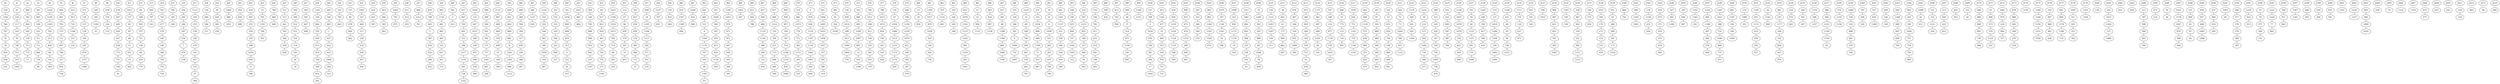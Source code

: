 graph g {
ranksep=0.2;
overlap=scale;
"J0" -- "329" [style=dotted];
"329" -- "1192" [weight=1.2, len=0.5];
"1192" -- "766" [weight=1.2, len=0.5];
"766" -- "767" [weight=1.2, len=0.5];
"767" -- "35" [weight=1.2, len=0.5];
"35" -- "36" [weight=1.2, len=0.5];
"36" -- "829" [weight=1.2, len=0.5];
"829" -- "830" [weight=1.2, len=0.5];
"830" -- "522" [weight=1.2, len=0.5];
"J1" -- "45" [style=dotted];
"45" -- "116" [weight=1.2, len=0.5];
"116" -- "117" [weight=1.2, len=0.5];
"117" -- "103" [weight=1.2, len=0.5];
"103" -- "50" [weight=1.2, len=0.5];
"50" -- "748" [weight=1.2, len=0.5];
"748" -- "723" [weight=1.2, len=0.5];
"723" -- "555" [weight=1.2, len=0.5];
"555" -- "1065" [weight=1.2, len=0.5];
"J2" -- "684" [style=dotted];
"684" -- "382" [weight=1.2, len=0.5];
"382" -- "904" [weight=1.2, len=0.5];
"904" -- "342" [weight=1.2, len=0.5];
"342" -- "118" [weight=1.2, len=0.5];
"118" -- "713" [weight=1.2, len=0.5];
"713" -- "772" [weight=1.2, len=0.5];
"772" -- "13" [weight=1.2, len=0.5];
"J3" -- "381" [style=dotted];
"381" -- "685" [weight=1.2, len=0.5];
"685" -- "100" [weight=1.2, len=0.5];
"100" -- "101" [weight=1.2, len=0.5];
"101" -- "311" [weight=1.2, len=0.5];
"311" -- "712" [weight=1.2, len=0.5];
"712" -- "464" [weight=1.2, len=0.5];
"464" -- "718" [weight=1.2, len=0.5];
"718" -- "90" [weight=1.2, len=0.5];
"J4" -- "1228" [style=dotted];
"1228" -- "1229" [weight=1.2, len=0.5];
"1229" -- "1165" [weight=1.2, len=0.5];
"1165" -- "702" [weight=1.2, len=0.5];
"702" -- "213" [weight=1.2, len=0.5];
"213" -- "404" [weight=1.2, len=0.5];
"404" -- "86" [weight=1.2, len=0.5];
"86" -- "142" [weight=1.2, len=0.5];
"142" -- "364" [weight=1.2, len=0.5];
"J5" -- "960" [style=dotted];
"960" -- "961" [weight=1.2, len=0.5];
"961" -- "703" [weight=1.2, len=0.5];
"703" -- "135" [weight=1.2, len=0.5];
"135" -- "131" [weight=1.2, len=0.5];
"131" -- "687" [weight=1.2, len=0.5];
"687" -- "796" [weight=1.2, len=0.5];
"796" -- "327" [weight=1.2, len=0.5];
"327" -- "856" [weight=1.2, len=0.5];
"856" -- "724" [weight=1.2, len=0.5];
"J6" -- "912" [style=dotted];
"912" -- "913" [weight=1.2, len=0.5];
"913" -- "701" [weight=1.2, len=0.5];
"701" -- "1166" [weight=1.2, len=0.5];
"1166" -- "231" [weight=1.2, len=0.5];
"231" -- "232" [weight=1.2, len=0.5];
"J7" -- "275" [style=dotted];
"275" -- "136" [weight=1.2, len=0.5];
"136" -- "137" [weight=1.2, len=0.5];
"137" -- "138" [weight=1.2, len=0.5];
"138" -- "104" [weight=1.2, len=0.5];
"104" -- "105" [weight=1.2, len=0.5];
"105" -- "679" [weight=1.2, len=0.5];
"679" -- "1157" [weight=1.2, len=0.5];
"1157" -- "1089" [weight=1.2, len=0.5];
"J8" -- "339" [style=dotted];
"339" -- "340" [weight=1.2, len=0.5];
"340" -- "1109" [weight=1.2, len=0.5];
"1109" -- "25" [weight=1.2, len=0.5];
"J9" -- "458" [style=dotted];
"458" -- "276" [weight=1.2, len=0.5];
"276" -- "216" [weight=1.2, len=0.5];
"216" -- "133" [weight=1.2, len=0.5];
"J10" -- "478" [style=dotted];
"478" -- "447" [weight=1.2, len=0.5];
"447" -- "665" [weight=1.2, len=0.5];
"665" -- "426" [weight=1.2, len=0.5];
"426" -- "427" [weight=1.2, len=0.5];
"427" -- "428" [weight=1.2, len=0.5];
"428" -- "773" [weight=1.2, len=0.5];
"773" -- "721" [weight=1.2, len=0.5];
"721" -- "556" [weight=1.2, len=0.5];
"556" -- "92" [weight=1.2, len=0.5];
"J11" -- "1012" [style=dotted];
"1012" -- "157" [weight=1.2, len=0.5];
"157" -- "82" [weight=1.2, len=0.5];
"82" -- "83" [weight=1.2, len=0.5];
"83" -- "84" [weight=1.2, len=0.5];
"84" -- "51" [weight=1.2, len=0.5];
"51" -- "831" [weight=1.2, len=0.5];
"831" -- "14" [weight=1.2, len=0.5];
"14" -- "662" [weight=1.2, len=0.5];
"J12" -- "80" [style=dotted];
"80" -- "248" [weight=1.2, len=0.5];
"248" -- "565" [weight=1.2, len=0.5];
"565" -- "357" [weight=1.2, len=0.5];
"357" -- "711" [weight=1.2, len=0.5];
"711" -- "139" [weight=1.2, len=0.5];
"139" -- "85" [weight=1.2, len=0.5];
"85" -- "418" [weight=1.2, len=0.5];
"418" -- "776" [weight=1.2, len=0.5];
"J13" -- "949" [style=dotted];
"949" -- "787" [weight=1.2, len=0.5];
"787" -- "543" [weight=1.2, len=0.5];
"J14" -- "741" [style=dotted];
"741" -- "742" [weight=1.2, len=0.5];
"742" -- "277" [weight=1.2, len=0.5];
"277" -- "278" [weight=1.2, len=0.5];
"278" -- "160" [weight=1.2, len=0.5];
"160" -- "140" [weight=1.2, len=0.5];
"140" -- "390" [weight=1.2, len=0.5];
"390" -- "750" [weight=1.2, len=0.5];
"750" -- "753" [weight=1.2, len=0.5];
"753" -- "729" [weight=1.2, len=0.5];
"J15" -- "784" [style=dotted];
"784" -- "193" [weight=1.2, len=0.5];
"193" -- "209" [weight=1.2, len=0.5];
"J16" -- "294" [style=dotted];
"294" -- "295" [weight=1.2, len=0.5];
"295" -- "296" [weight=1.2, len=0.5];
"296" -- "297" [weight=1.2, len=0.5];
"297" -- "256" [weight=1.2, len=0.5];
"256" -- "7" [weight=1.2, len=0.5];
"7" -- "974" [weight=1.2, len=0.5];
"974" -- "539" [weight=1.2, len=0.5];
"J17" -- "1113" [style=dotted];
"1113" -- "354" [weight=1.2, len=0.5];
"354" -- "355" [weight=1.2, len=0.5];
"355" -- "158" [weight=1.2, len=0.5];
"158" -- "159" [weight=1.2, len=0.5];
"159" -- "279" [weight=1.2, len=0.5];
"279" -- "161" [weight=1.2, len=0.5];
"161" -- "927" [weight=1.2, len=0.5];
"927" -- "725" [weight=1.2, len=0.5];
"725" -- "57" [weight=1.2, len=0.5];
"57" -- "369" [weight=1.2, len=0.5];
"J18" -- "134" [style=dotted];
"134" -- "646" [weight=1.2, len=0.5];
"646" -- "546" [weight=1.2, len=0.5];
"546" -- "211" [weight=1.2, len=0.5];
"J19" -- "99" [style=dotted];
"99" -- "620" [weight=1.2, len=0.5];
"620" -- "562" [weight=1.2, len=0.5];
"562" -- "250" [weight=1.2, len=0.5];
"J20" -- "1069" [style=dotted];
"1069" -- "686" [weight=1.2, len=0.5];
"686" -- "1051" [weight=1.2, len=0.5];
"J21" -- "954" [style=dotted];
"954" -- "834" [weight=1.2, len=0.5];
"834" -- "680" [weight=1.2, len=0.5];
"J22" -- "619" [style=dotted];
"619" -- "955" [weight=1.2, len=0.5];
"955" -- "253" [weight=1.2, len=0.5];
"253" -- "254" [weight=1.2, len=0.5];
"254" -- "255" [weight=1.2, len=0.5];
"255" -- "298" [weight=1.2, len=0.5];
"298" -- "1076" [weight=1.2, len=0.5];
"1076" -- "934" [weight=1.2, len=0.5];
"934" -- "15" [weight=1.2, len=0.5];
"15" -- "146" [weight=1.2, len=0.5];
"J23" -- "32" [style=dotted];
"32" -- "765" [weight=1.2, len=0.5];
"765" -- "1193" [weight=1.2, len=0.5];
"1193" -- "794" [weight=1.2, len=0.5];
"794" -- "563" [weight=1.2, len=0.5];
"J24" -- "764" [style=dotted];
"764" -- "969" [weight=1.2, len=0.5];
"969" -- "408" [weight=1.2, len=0.5];
"J25" -- "512" [style=dotted];
"512" -- "513" [weight=1.2, len=0.5];
"513" -- "441" [weight=1.2, len=0.5];
"441" -- "343" [weight=1.2, len=0.5];
"343" -- "344" [weight=1.2, len=0.5];
"344" -- "259" [weight=1.2, len=0.5];
"259" -- "628" [weight=1.2, len=0.5];
"J26" -- "308" [style=dotted];
"308" -- "309" [weight=1.2, len=0.5];
"309" -- "514" [weight=1.2, len=0.5];
"514" -- "515" [weight=1.2, len=0.5];
"515" -- "516" [weight=1.2, len=0.5];
"516" -- "119" [weight=1.2, len=0.5];
"119" -- "520" [weight=1.2, len=0.5];
"520" -- "56" [weight=1.2, len=0.5];
"56" -- "18" [weight=1.2, len=0.5];
"J27" -- "544" [style=dotted];
"544" -- "545" [weight=1.2, len=0.5];
"545" -- "647" [weight=1.2, len=0.5];
"647" -- "608" [weight=1.2, len=0.5];
"J28" -- "1191" [style=dotted];
"1191" -- "330" [weight=1.2, len=0.5];
"330" -- "804" [weight=1.2, len=0.5];
"804" -- "705" [weight=1.2, len=0.5];
"705" -- "459" [weight=1.2, len=0.5];
"459" -- "413" [weight=1.2, len=0.5];
"413" -- "414" [weight=1.2, len=0.5];
"414" -- "359" [weight=1.2, len=0.5];
"359" -- "360" [weight=1.2, len=0.5];
"360" -- "814" [weight=1.2, len=0.5];
"814" -- "262" [weight=1.2, len=0.5];
"J29" -- "645" [style=dotted];
"645" -- "704" [weight=1.2, len=0.5];
"704" -- "805" [weight=1.2, len=0.5];
"805" -- "1" [weight=1.2, len=0.5];
"1" -- "621" [weight=1.2, len=0.5];
"621" -- "622" [weight=1.2, len=0.5];
"622" -- "623" [weight=1.2, len=0.5];
"623" -- "1060" [weight=1.2, len=0.5];
"1060" -- "584" [weight=1.2, len=0.5];
"584" -- "523" [weight=1.2, len=0.5];
"J30" -- "192" [style=dotted];
"192" -- "785" [weight=1.2, len=0.5];
"785" -- "602" [weight=1.2, len=0.5];
"J31" -- "115" [style=dotted];
"115" -- "46" [weight=1.2, len=0.5];
"46" -- "479" [weight=1.2, len=0.5];
"479" -- "460" [weight=1.2, len=0.5];
"460" -- "442" [weight=1.2, len=0.5];
"J32" -- "1093" [style=dotted];
"1093" -- "215" [weight=1.2, len=0.5];
"215" -- "480" [weight=1.2, len=0.5];
"480" -- "217" [weight=1.2, len=0.5];
"217" -- "218" [weight=1.2, len=0.5];
"218" -- "219" [weight=1.2, len=0.5];
"219" -- "430" [weight=1.2, len=0.5];
"430" -- "507" [weight=1.2, len=0.5];
"507" -- "456" [weight=1.2, len=0.5];
"J33" -- "424" [style=dotted];
"424" -- "425" [weight=1.2, len=0.5];
"425" -- "597" [weight=1.2, len=0.5];
"J34" -- "603" [style=dotted];
"603" -- "604" [weight=1.2, len=0.5];
"604" -- "385" [weight=1.2, len=0.5];
"385" -- "803" [weight=1.2, len=0.5];
"J35" -- "1092" [style=dotted];
"1092" -- "793" [weight=1.2, len=0.5];
"793" -- "875" [weight=1.2, len=0.5];
"J36" -- "611" [style=dotted];
"611" -- "612" [weight=1.2, len=0.5];
"612" -- "455" [weight=1.2, len=0.5];
"J37" -- "968" [style=dotted];
"968" -- "1211" [weight=1.2, len=0.5];
"1211" -- "761" [weight=1.2, len=0.5];
"J38" -- "876" [style=dotted];
"876" -- "788" [weight=1.2, len=0.5];
"788" -- "605" [weight=1.2, len=0.5];
"605" -- "5" [weight=1.2, len=0.5];
"5" -- "387" [weight=1.2, len=0.5];
"387" -- "416" [weight=1.2, len=0.5];
"416" -- "652" [weight=1.2, len=0.5];
"652" -- "286" [weight=1.2, len=0.5];
"286" -- "452" [weight=1.2, len=0.5];
"J39" -- "985" [style=dotted];
"985" -- "1134" [weight=1.2, len=0.5];
"1134" -- "481" [weight=1.2, len=0.5];
"481" -- "482" [weight=1.2, len=0.5];
"482" -- "483" [weight=1.2, len=0.5];
"483" -- "141" [weight=1.2, len=0.5];
"141" -- "627" [weight=1.2, len=0.5];
"627" -- "421" [weight=1.2, len=0.5];
"421" -- "155" [weight=1.2, len=0.5];
"J40" -- "561" [style=dotted];
"561" -- "2" [weight=1.2, len=0.5];
"2" -- "613" [weight=1.2, len=0.5];
"J41" -- "457" [style=dotted];
"457" -- "807" [weight=1.2, len=0.5];
"807" -- "709" [weight=1.2, len=0.5];
"709" -- "461" [weight=1.2, len=0.5];
"461" -- "312" [weight=1.2, len=0.5];
"312" -- "196" [weight=1.2, len=0.5];
"196" -- "1217" [weight=1.2, len=0.5];
"1217" -- "1218" [weight=1.2, len=0.5];
"1218" -- "285" [weight=1.2, len=0.5];
"285" -- "726" [weight=1.2, len=0.5];
"726" -- "1222" [weight=1.2, len=0.5];
"J42" -- "1050" [style=dotted];
"1050" -- "132" [weight=1.2, len=0.5];
"132" -- "667" [weight=1.2, len=0.5];
"667" -- "1037" [weight=1.2, len=0.5];
"1037" -- "568" [weight=1.2, len=0.5];
"568" -- "258" [weight=1.2, len=0.5];
"258" -- "975" [weight=1.2, len=0.5];
"975" -- "468" [weight=1.2, len=0.5];
"468" -- "558" [weight=1.2, len=0.5];
"558" -- "644" [weight=1.2, len=0.5];
"J43" -- "999" [style=dotted];
"999" -- "499" [weight=1.2, len=0.5];
"499" -- "500" [weight=1.2, len=0.5];
"500" -- "501" [weight=1.2, len=0.5];
"501" -- "502" [weight=1.2, len=0.5];
"502" -- "175" [weight=1.2, len=0.5];
"175" -- "717" [weight=1.2, len=0.5];
"717" -- "1041" [weight=1.2, len=0.5];
"1041" -- "845" [weight=1.2, len=0.5];
"845" -- "246" [weight=1.2, len=0.5];
"J44" -- "1133" [style=dotted];
"1133" -- "607" [weight=1.2, len=0.5];
"607" -- "648" [weight=1.2, len=0.5];
"648" -- "649" [weight=1.2, len=0.5];
"649" -- "518" [weight=1.2, len=0.5];
"518" -- "448" [weight=1.2, len=0.5];
"448" -- "55" [weight=1.2, len=0.5];
"55" -- "168" [weight=1.2, len=0.5];
"168" -- "189" [weight=1.2, len=0.5];
"J45" -- "600" [style=dotted];
"600" -- "601" [weight=1.2, len=0.5];
"601" -- "802" [weight=1.2, len=0.5];
"802" -- "880" [weight=1.2, len=0.5];
"880" -- "881" [weight=1.2, len=0.5];
"881" -- "8" [weight=1.2, len=0.5];
"8" -- "1201" [weight=1.2, len=0.5];
"1201" -- "1202" [weight=1.2, len=0.5];
"1202" -- "866" [weight=1.2, len=0.5];
"866" -- "1112" [weight=1.2, len=0.5];
"J46" -- "996" [style=dotted];
"996" -- "384" [weight=1.2, len=0.5];
"384" -- "768" [weight=1.2, len=0.5];
"768" -- "769" [weight=1.2, len=0.5];
"769" -- "517" [weight=1.2, len=0.5];
"517" -- "650" [weight=1.2, len=0.5];
"650" -- "199" [weight=1.2, len=0.5];
"199" -- "368" [weight=1.2, len=0.5];
"368" -- "287" [weight=1.2, len=0.5];
"J47" -- "440" [style=dotted];
"440" -- "1127" [weight=1.2, len=0.5];
"1127" -- "618" [weight=1.2, len=0.5];
"J48" -- "1126" [style=dotted];
"1126" -- "310" [weight=1.2, len=0.5];
"310" -- "102" [weight=1.2, len=0.5];
"102" -- "548" [weight=1.2, len=0.5];
"548" -- "462" [weight=1.2, len=0.5];
"462" -- "280" [weight=1.2, len=0.5];
"280" -- "1059" [weight=1.2, len=0.5];
"1059" -- "316" [weight=1.2, len=0.5];
"316" -- "967" [weight=1.2, len=0.5];
"J49" -- "352" [style=dotted];
"352" -- "532" [weight=1.2, len=0.5];
"532" -- "533" [weight=1.2, len=0.5];
"533" -- "220" [weight=1.2, len=0.5];
"220" -- "504" [weight=1.2, len=0.5];
"504" -- "222" [weight=1.2, len=0.5];
"222" -- "844" [weight=1.2, len=0.5];
"844" -- "227" [weight=1.2, len=0.5];
"J50" -- "341" [style=dotted];
"341" -- "1034" [weight=1.2, len=0.5];
"1034" -- "808" [weight=1.2, len=0.5];
"808" -- "809" [weight=1.2, len=0.5];
"809" -- "810" [weight=1.2, len=0.5];
"810" -- "313" [weight=1.2, len=0.5];
"313" -- "11" [weight=1.2, len=0.5];
"11" -- "521" [weight=1.2, len=0.5];
"521" -- "91" [weight=1.2, len=0.5];
"91" -- "557" [weight=1.2, len=0.5];
"J51" -- "1027" [style=dotted];
"1027" -- "863" [weight=1.2, len=0.5];
"863" -- "864" [weight=1.2, len=0.5];
"J52" -- "564" [style=dotted];
"564" -- "249" [weight=1.2, len=0.5];
"249" -- "795" [weight=1.2, len=0.5];
"795" -- "688" [weight=1.2, len=0.5];
"688" -- "689" [weight=1.2, len=0.5];
"689" -- "503" [weight=1.2, len=0.5];
"503" -- "842" [weight=1.2, len=0.5];
"842" -- "225" [weight=1.2, len=0.5];
"225" -- "1147" [weight=1.2, len=0.5];
"J53" -- "66" [style=dotted];
"66" -- "617" [weight=1.2, len=0.5];
"617" -- "923" [weight=1.2, len=0.5];
"923" -- "924" [weight=1.2, len=0.5];
"924" -- "463" [weight=1.2, len=0.5];
"463" -- "716" [weight=1.2, len=0.5];
"716" -- "720" [weight=1.2, len=0.5];
"720" -- "774" [weight=1.2, len=0.5];
"774" -- "273" [weight=1.2, len=0.5];
"273" -- "1164" [weight=1.2, len=0.5];
"J54" -- "1033" [style=dotted];
"1033" -- "1194" [weight=1.2, len=0.5];
"1194" -- "1035" [weight=1.2, len=0.5];
"1035" -- "1015" [weight=1.2, len=0.5];
"1015" -- "550" [weight=1.2, len=0.5];
"550" -- "719" [weight=1.2, len=0.5];
"719" -- "88" [weight=1.2, len=0.5];
"88" -- "263" [weight=1.2, len=0.5];
"263" -- "229" [weight=1.2, len=0.5];
"J55" -- "212" [style=dotted];
"212" -- "67" [weight=1.2, len=0.5];
"67" -- "69" [weight=1.2, len=0.5];
"69" -- "959" [weight=1.2, len=0.5];
"959" -- "570" [weight=1.2, len=0.5];
"570" -- "347" [weight=1.2, len=0.5];
"347" -- "16" [weight=1.2, len=0.5];
"16" -- "403" [weight=1.2, len=0.5];
"J56" -- "763" [style=dotted];
"763" -- "837" [weight=1.2, len=0.5];
"837" -- "838" [weight=1.2, len=0.5];
"838" -- "839" [weight=1.2, len=0.5];
"839" -- "179" [weight=1.2, len=0.5];
"179" -- "485" [weight=1.2, len=0.5];
"485" -- "486" [weight=1.2, len=0.5];
"486" -- "111" [weight=1.2, len=0.5];
"111" -- "27" [weight=1.2, len=0.5];
"J57" -- "848" [style=dotted];
"848" -- "34" [weight=1.2, len=0.5];
"34" -- "1195" [weight=1.2, len=0.5];
"1195" -- "1196" [weight=1.2, len=0.5];
"1196" -- "1117" [weight=1.2, len=0.5];
"1117" -- "582" [weight=1.2, len=0.5];
"582" -- "571" [weight=1.2, len=0.5];
"571" -- "451" [weight=1.2, len=0.5];
"451" -- "235" [weight=1.2, len=0.5];
"J58" -- "1237" [style=dotted];
"1237" -- "707" [weight=1.2, len=0.5];
"707" -- "851" [weight=1.2, len=0.5];
"J59" -- "230" [style=dotted];
"230" -- "835" [weight=1.2, len=0.5];
"835" -- "664" [weight=1.2, len=0.5];
"J60" -- "614" [style=dotted];
"614" -- "1167" [weight=1.2, len=0.5];
"1167" -- "1168" [weight=1.2, len=0.5];
"1168" -- "606" [weight=1.2, len=0.5];
"J61" -- "1028" [style=dotted];
"1028" -- "922" [weight=1.2, len=0.5];
"922" -- "998" [weight=1.2, len=0.5];
"J62" -- "681" [style=dotted];
"681" -- "682" [weight=1.2, len=0.5];
"682" -- "531" [weight=1.2, len=0.5];
"531" -- "4" [weight=1.2, len=0.5];
"4" -- "1169" [weight=1.2, len=0.5];
"1169" -- "1170" [weight=1.2, len=0.5];
"1170" -- "747" [weight=1.2, len=0.5];
"747" -- "164" [weight=1.2, len=0.5];
"164" -- "89" [weight=1.2, len=0.5];
"89" -- "1145" [weight=1.2, len=0.5];
"1145" -- "337" [weight=1.2, len=0.5];
"J63" -- "921" [style=dotted];
"921" -- "1029" [weight=1.2, len=0.5];
"1029" -- "566" [weight=1.2, len=0.5];
"566" -- "567" [weight=1.2, len=0.5];
"567" -- "624" [weight=1.2, len=0.5];
"624" -- "815" [weight=1.2, len=0.5];
"815" -- "816" [weight=1.2, len=0.5];
"816" -- "1129" [weight=1.2, len=0.5];
"1129" -- "920" [weight=1.2, len=0.5];
"J64" -- "1190" [style=dotted];
"1190" -- "1053" [weight=1.2, len=0.5];
"1053" -- "970" [weight=1.2, len=0.5];
"970" -- "971" [weight=1.2, len=0.5];
"971" -- "972" [weight=1.2, len=0.5];
"972" -- "407" [weight=1.2, len=0.5];
"407" -- "938" [weight=1.2, len=0.5];
"938" -- "393" [weight=1.2, len=0.5];
"393" -- "394" [weight=1.2, len=0.5];
"394" -- "395" [weight=1.2, len=0.5];
"J65" -- "1052" [style=dotted];
"1052" -- "497" [weight=1.2, len=0.5];
"J66" -- "453" [style=dotted];
"453" -- "454" [weight=1.2, len=0.5];
"454" -- "789" [weight=1.2, len=0.5];
"J67" -- "857" [style=dotted];
"857" -- "858" [weight=1.2, len=0.5];
"858" -- "666" [weight=1.2, len=0.5];
"666" -- "1135" [weight=1.2, len=0.5];
"1135" -- "1136" [weight=1.2, len=0.5];
"1136" -- "388" [weight=1.2, len=0.5];
"388" -- "260" [weight=1.2, len=0.5];
"260" -- "722" [weight=1.2, len=0.5];
"722" -- "434" [weight=1.2, len=0.5];
"J68" -- "877" [style=dotted];
"877" -- "806" [weight=1.2, len=0.5];
"806" -- "1212" [weight=1.2, len=0.5];
"1212" -- "710" [weight=1.2, len=0.5];
"710" -- "358" [weight=1.2, len=0.5];
"358" -- "415" [weight=1.2, len=0.5];
"415" -- "715" [weight=1.2, len=0.5];
"715" -- "466" [weight=1.2, len=0.5];
"466" -- "449" [weight=1.2, len=0.5];
"449" -- "540" [weight=1.2, len=0.5];
"J69" -- "849" [style=dotted];
"849" -- "850" [weight=1.2, len=0.5];
"850" -- "957" [weight=1.2, len=0.5];
"957" -- "744" [weight=1.2, len=0.5];
"744" -- "745" [weight=1.2, len=0.5];
"745" -- "714" [weight=1.2, len=0.5];
"714" -- "1198" [weight=1.2, len=0.5];
"1198" -- "1120" [weight=1.2, len=0.5];
"1120" -- "818" [weight=1.2, len=0.5];
"818" -- "1080" [weight=1.2, len=0.5];
"J70" -- "214" [style=dotted];
"214" -- "862" [weight=1.2, len=0.5];
"862" -- "1073" [weight=1.2, len=0.5];
"1073" -- "770" [weight=1.2, len=0.5];
"770" -- "771" [weight=1.2, len=0.5];
"771" -- "362" [weight=1.2, len=0.5];
"362" -- "1172" [weight=1.2, len=0.5];
"1172" -- "365" [weight=1.2, len=0.5];
"365" -- "777" [weight=1.2, len=0.5];
"777" -- "525" [weight=1.2, len=0.5];
"J71" -- "0" [style=dotted];
"0" -- "878" [weight=1.2, len=0.5];
"878" -- "836" [weight=1.2, len=0.5];
"836" -- "1116" [weight=1.2, len=0.5];
"1116" -- "1197" [weight=1.2, len=0.5];
"1197" -- "1118" [weight=1.2, len=0.5];
"1118" -- "1062" [weight=1.2, len=0.5];
"1062" -- "1063" [weight=1.2, len=0.5];
"1063" -- "264" [weight=1.2, len=0.5];
"264" -- "894" [weight=1.2, len=0.5];
"J72" -- "861" [style=dotted];
"861" -- "1094" [weight=1.2, len=0.5];
"1094" -- "1095" [weight=1.2, len=0.5];
"1095" -- "1055" [weight=1.2, len=0.5];
"1055" -- "1056" [weight=1.2, len=0.5];
"1056" -- "1057" [weight=1.2, len=0.5];
"1057" -- "257" [weight=1.2, len=0.5];
"257" -- "585" [weight=1.2, len=0.5];
"585" -- "586" [weight=1.2, len=0.5];
"586" -- "319" [weight=1.2, len=0.5];
"J73" -- "983" [style=dotted];
"983" -- "81" [weight=1.2, len=0.5];
"81" -- "356" [weight=1.2, len=0.5];
"356" -- "1030" [weight=1.2, len=0.5];
"J74" -- "156" [style=dotted];
"156" -- "950" [weight=1.2, len=0.5];
"950" -- "1014" [weight=1.2, len=0.5];
"1014" -- "299" [weight=1.2, len=0.5];
"299" -- "813" [weight=1.2, len=0.5];
"813" -- "1040" [weight=1.2, len=0.5];
"1040" -- "1064" [weight=1.2, len=0.5];
"1064" -- "778" [weight=1.2, len=0.5];
"J75" -- "183" [style=dotted];
"183" -- "984" [weight=1.2, len=0.5];
"984" -- "905" [weight=1.2, len=0.5];
"905" -- "1240" [weight=1.2, len=0.5];
"1240" -- "1097" [weight=1.2, len=0.5];
"1097" -- "691" [weight=1.2, len=0.5];
"691" -- "12" [weight=1.2, len=0.5];
"12" -- "524" [weight=1.2, len=0.5];
"524" -- "1186" [weight=1.2, len=0.5];
"J76" -- "792" [style=dotted];
"792" -- "1011" [weight=1.2, len=0.5];
"1011" -- "496" [weight=1.2, len=0.5];
"496" -- "811" [weight=1.2, len=0.5];
"811" -- "534" [weight=1.2, len=0.5];
"534" -- "535" [weight=1.2, len=0.5];
"535" -- "301" [weight=1.2, len=0.5];
"301" -- "935" [weight=1.2, len=0.5];
"935" -- "379" [weight=1.2, len=0.5];
"J77" -- "786" [style=dotted];
"786" -- "1013" [weight=1.2, len=0.5];
"1013" -- "1072" [weight=1.2, len=0.5];
"1072" -- "854" [weight=1.2, len=0.5];
"854" -- "106" [weight=1.2, len=0.5];
"106" -- "163" [weight=1.2, len=0.5];
"163" -- "143" [weight=1.2, len=0.5];
"143" -- "629" [weight=1.2, len=0.5];
"J78" -- "130" [style=dotted];
"130" -- "47" [weight=1.2, len=0.5];
"47" -- "1054" [weight=1.2, len=0.5];
"1054" -- "1096" [weight=1.2, len=0.5];
"1096" -- "1214" [weight=1.2, len=0.5];
"1214" -- "1215" [weight=1.2, len=0.5];
"1215" -- "1173" [weight=1.2, len=0.5];
"1173" -- "1174" [weight=1.2, len=0.5];
"1174" -- "820" [weight=1.2, len=0.5];
"J79" -- "446" [style=dotted];
"446" -- "706" [weight=1.2, len=0.5];
"706" -- "1238" [weight=1.2, len=0.5];
"1238" -- "1239" [weight=1.2, len=0.5];
"1239" -- "1074" [weight=1.2, len=0.5];
"1074" -- "812" [weight=1.2, len=0.5];
"812" -- "300" [weight=1.2, len=0.5];
"300" -- "505" [weight=1.2, len=0.5];
"505" -- "367" [weight=1.2, len=0.5];
"367" -- "370" [weight=1.2, len=0.5];
"J80" -- "23" [style=dotted];
"23" -- "24" [weight=1.2, len=0.5];
"24" -- "859" [weight=1.2, len=0.5];
"J81" -- "1160" [style=dotted];
"1160" -- "1071" [weight=1.2, len=0.5];
"1071" -- "879" [weight=1.2, len=0.5];
"879" -- "1038" [weight=1.2, len=0.5];
"1038" -- "625" [weight=1.2, len=0.5];
"625" -- "144" [weight=1.2, len=0.5];
"144" -- "420" [weight=1.2, len=0.5];
"420" -- "730" [weight=1.2, len=0.5];
"J82" -- "353" [style=dotted];
"353" -- "1114" [weight=1.2, len=0.5];
"1114" -- "683" [weight=1.2, len=0.5];
"J83" -- "243" [style=dotted];
"243" -- "244" [weight=1.2, len=0.5];
"244" -- "185" [weight=1.2, len=0.5];
"185" -- "186" [weight=1.2, len=0.5];
"J84" -- "833" [style=dotted];
"833" -- "1070" [weight=1.2, len=0.5];
"1070" -- "1161" [weight=1.2, len=0.5];
"1161" -- "1115" [weight=1.2, len=0.5];
"1115" -- "1242" [weight=1.2, len=0.5];
"1242" -- "583" [weight=1.2, len=0.5];
"583" -- "1018" [weight=1.2, len=0.5];
"1018" -- "261" [weight=1.2, len=0.5];
"261" -- "1001" [weight=1.2, len=0.5];
"J85" -- "21" [style=dotted];
"21" -- "22" [weight=1.2, len=0.5];
"22" -- "956" [weight=1.2, len=0.5];
"956" -- "1110" [weight=1.2, len=0.5];
"J86" -- "903" [style=dotted];
"903" -- "616" [weight=1.2, len=0.5];
"616" -- "997" [weight=1.2, len=0.5];
"997" -- "1128" [weight=1.2, len=0.5];
"J87" -- "615" [style=dotted];
"615" -- "383" [weight=1.2, len=0.5];
"383" -- "68" [weight=1.2, len=0.5];
"68" -- "1188" [weight=1.2, len=0.5];
"1188" -- "1189" [weight=1.2, len=0.5];
"1189" -- "884" [weight=1.2, len=0.5];
"884" -- "1066" [weight=1.2, len=0.5];
"1066" -- "1146" [weight=1.2, len=0.5];
"J88" -- "325" [style=dotted];
"325" -- "326" [weight=1.2, len=0.5];
"326" -- "386" [weight=1.2, len=0.5];
"386" -- "361" [weight=1.2, len=0.5];
"361" -- "9" [weight=1.2, len=0.5];
"9" -- "1099" [weight=1.2, len=0.5];
"1099" -- "752" [weight=1.2, len=0.5];
"752" -- "1067" [weight=1.2, len=0.5];
"J89" -- "1210" [style=dotted];
"1210" -- "33" [weight=1.2, len=0.5];
"33" -- "49" [weight=1.2, len=0.5];
"49" -- "549" [weight=1.2, len=0.5];
"549" -- "746" [weight=1.2, len=0.5];
"746" -- "569" [weight=1.2, len=0.5];
"569" -- "841" [weight=1.2, len=0.5];
"841" -- "538" [weight=1.2, len=0.5];
"538" -- "642" [weight=1.2, len=0.5];
"642" -- "791" [weight=1.2, len=0.5];
"J90" -- "251" [style=dotted];
"251" -- "252" [weight=1.2, len=0.5];
"252" -- "1036" [weight=1.2, len=0.5];
"1036" -- "668" [weight=1.2, len=0.5];
"668" -- "669" [weight=1.2, len=0.5];
"669" -- "1199" [weight=1.2, len=0.5];
"1199" -- "71" [weight=1.2, len=0.5];
"71" -- "937" [weight=1.2, len=0.5];
"937" -- "887" [weight=1.2, len=0.5];
"J91" -- "30" [style=dotted];
"30" -- "31" [weight=1.2, len=0.5];
"31" -- "6" [weight=1.2, len=0.5];
"6" -- "1058" [weight=1.2, len=0.5];
"1058" -- "551" [weight=1.2, len=0.5];
"551" -- "282" [weight=1.2, len=0.5];
"282" -- "283" [weight=1.2, len=0.5];
"283" -- "419" [weight=1.2, len=0.5];
"419" -- "798" [weight=1.2, len=0.5];
"798" -- "799" [weight=1.2, len=0.5];
"J92" -- "801" [style=dotted];
"801" -- "1241" [weight=1.2, len=0.5];
"1241" -- "1137" [weight=1.2, len=0.5];
"1137" -- "221" [weight=1.2, len=0.5];
"221" -- "536" [weight=1.2, len=0.5];
"536" -- "506" [weight=1.2, len=0.5];
"506" -- "224" [weight=1.2, len=0.5];
"224" -- "919" [weight=1.2, len=0.5];
"919" -- "380" [weight=1.2, len=0.5];
"J93" -- "438" [style=dotted];
"438" -- "195" [weight=1.2, len=0.5];
"195" -- "925" [weight=1.2, len=0.5];
"925" -- "840" [weight=1.2, len=0.5];
"840" -- "537" [weight=1.2, len=0.5];
"537" -- "1042" [weight=1.2, len=0.5];
"1042" -- "1043" [weight=1.2, len=0.5];
"1043" -- "112" [weight=1.2, len=0.5];
"J94" -- "210" [style=dotted];
"210" -- "547" [weight=1.2, len=0.5];
"547" -- "1213" [weight=1.2, len=0.5];
"1213" -- "855" [weight=1.2, len=0.5];
"855" -- "346" [weight=1.2, len=0.5];
"346" -- "317" [weight=1.2, len=0.5];
"317" -- "469" [weight=1.2, len=0.5];
"469" -- "58" [weight=1.2, len=0.5];
"58" -- "643" [weight=1.2, len=0.5];
"J95" -- "530" [style=dotted];
"530" -- "194" [weight=1.2, len=0.5];
"194" -- "782" [weight=1.2, len=0.5];
"782" -- "417" [weight=1.2, len=0.5];
"417" -- "432" [weight=1.2, len=0.5];
"432" -- "433" [weight=1.2, len=0.5];
"433" -- "641" [weight=1.2, len=0.5];
"641" -- "188" [weight=1.2, len=0.5];
"188" -- "663" [weight=1.2, len=0.5];
"J96" -- "208" [style=dotted];
"208" -- "832" [weight=1.2, len=0.5];
"J97" -- "412" [style=dotted];
"412" -- "743" [weight=1.2, len=0.5];
"743" -- "958" [weight=1.2, len=0.5];
"J98" -- "498" [style=dotted];
"498" -- "48" [weight=1.2, len=0.5];
"48" -- "37" [weight=1.2, len=0.5];
"37" -- "314" [weight=1.2, len=0.5];
"314" -- "671" [weight=1.2, len=0.5];
"671" -- "1100" [weight=1.2, len=0.5];
"1100" -- "145" [weight=1.2, len=0.5];
"145" -- "995" [weight=1.2, len=0.5];
"J99" -- "1108" [style=dotted];
"1108" -- "1153" [weight=1.2, len=0.5];
"J100" -- "233" [style=dotted];
"233" -- "708" [weight=1.2, len=0.5];
"708" -- "3" [weight=1.2, len=0.5];
"3" -- "1016" [weight=1.2, len=0.5];
"1016" -- "670" [weight=1.2, len=0.5];
"670" -- "749" [weight=1.2, len=0.5];
"749" -- "391" [weight=1.2, len=0.5];
"391" -- "366" [weight=1.2, len=0.5];
"366" -- "17" [weight=1.2, len=0.5];
"17" -- "1002" [weight=1.2, len=0.5];
"J101" -- "953" [style=dotted];
"953" -- "1162" [weight=1.2, len=0.5];
"1162" -- "677" [weight=1.2, len=0.5];
"677" -- "52" [weight=1.2, len=0.5];
"52" -- "465" [weight=1.2, len=0.5];
"465" -- "553" [weight=1.2, len=0.5];
"553" -- "554" [weight=1.2, len=0.5];
"554" -- "976" [weight=1.2, len=0.5];
"976" -- "727" [weight=1.2, len=0.5];
"727" -- "731" [weight=1.2, len=0.5];
"J102" -- "429" [style=dotted];
"429" -- "928" [weight=1.2, len=0.5];
"928" -- "1219" [weight=1.2, len=0.5];
"1219" -- "1220" [weight=1.2, len=0.5];
"1220" -- "1124" [weight=1.2, len=0.5];
"1124" -- "1125" [weight=1.2, len=0.5];
"1125" -- "598" [weight=1.2, len=0.5];
"598" -- "599" [weight=1.2, len=0.5];
"J103" -- "690" [style=dotted];
"690" -- "672" [weight=1.2, len=0.5];
"672" -- "673" [weight=1.2, len=0.5];
"673" -- "674" [weight=1.2, len=0.5];
"674" -- "1235" [weight=1.2, len=0.5];
"1235" -- "266" [weight=1.2, len=0.5];
"266" -- "400" [weight=1.2, len=0.5];
"400" -- "401" [weight=1.2, len=0.5];
"J104" -- "345" [style=dotted];
"345" -- "552" [weight=1.2, len=0.5];
"552" -- "348" [weight=1.2, len=0.5];
"348" -- "349" [weight=1.2, len=0.5];
"349" -- "274" [weight=1.2, len=0.5];
"J105" -- "882" [style=dotted];
"882" -- "883" [weight=1.2, len=0.5];
"883" -- "1244" [weight=1.2, len=0.5];
"1244" -- "1245" [weight=1.2, len=0.5];
"1245" -- "1020" [weight=1.2, len=0.5];
"1020" -- "676" [weight=1.2, len=0.5];
"J106" -- "1075" [style=dotted];
"1075" -- "107" [weight=1.2, len=0.5];
"107" -- "1140" [weight=1.2, len=0.5];
"1140" -- "1141" [weight=1.2, len=0.5];
"1141" -- "74" [weight=1.2, len=0.5];
"74" -- "306" [weight=1.2, len=0.5];
"J107" -- "1098" [style=dotted];
"1098" -- "223" [weight=1.2, len=0.5];
"223" -- "936" [weight=1.2, len=0.5];
"936" -- "1175" [weight=1.2, len=0.5];
"1175" -- "1176" [weight=1.2, len=0.5];
"1176" -- "19" [weight=1.2, len=0.5];
"19" -- "334" [weight=1.2, len=0.5];
"J108" -- "1017" [style=dotted];
"1017" -- "1061" [weight=1.2, len=0.5];
"1061" -- "692" [weight=1.2, len=0.5];
"692" -- "693" [weight=1.2, len=0.5];
"693" -- "694" [weight=1.2, len=0.5];
"694" -- "237" [weight=1.2, len=0.5];
"237" -- "238" [weight=1.2, len=0.5];
"238" -- "593" [weight=1.2, len=0.5];
"593" -- "63" [weight=1.2, len=0.5];
"J109" -- "70" [style=dotted];
"70" -- "1200" [weight=1.2, len=0.5];
"1200" -- "302" [weight=1.2, len=0.5];
"302" -- "303" [weight=1.2, len=0.5];
"303" -- "988" [weight=1.2, len=0.5];
"988" -- "60" [weight=1.2, len=0.5];
"60" -- "1048" [weight=1.2, len=0.5];
"1048" -- "78" [weight=1.2, len=0.5];
"78" -- "828" [weight=1.2, len=0.5];
"J110" -- "120" [style=dotted];
"120" -- "1121" [weight=1.2, len=0.5];
"1121" -- "1203" [weight=1.2, len=0.5];
"1203" -- "1247" [weight=1.2, len=0.5];
"1247" -- "236" [weight=1.2, len=0.5];
"236" -- "511" [weight=1.2, len=0.5];
"J111" -- "38" [style=dotted];
"38" -- "843" [weight=1.2, len=0.5];
"843" -- "41" [weight=1.2, len=0.5];
"41" -- "177" [weight=1.2, len=0.5];
"177" -- "800" [weight=1.2, len=0.5];
"800" -- "962" [weight=1.2, len=0.5];
"962" -- "947" [weight=1.2, len=0.5];
"J112" -- "678" [style=dotted];
"678" -- "467" [weight=1.2, len=0.5];
"467" -- "166" [weight=1.2, len=0.5];
"166" -- "318" [weight=1.2, len=0.5];
"318" -- "655" [weight=1.2, len=0.5];
"655" -- "1068" [weight=1.2, len=0.5];
"1068" -- "560" [weight=1.2, len=0.5];
"J113" -- "973" [style=dotted];
"973" -- "284" [weight=1.2, len=0.5];
"284" -- "929" [weight=1.2, len=0.5];
"929" -- "304" [weight=1.2, len=0.5];
"304" -- "305" [weight=1.2, len=0.5];
"305" -- "559" [weight=1.2, len=0.5];
"559" -- "733" [weight=1.2, len=0.5];
"733" -- "61" [weight=1.2, len=0.5];
"61" -- "638" [weight=1.2, len=0.5];
"638" -- "945" [weight=1.2, len=0.5];
"J114" -- "1171" [style=dotted];
"1171" -- "363" [weight=1.2, len=0.5];
"363" -- "487" [weight=1.2, len=0.5];
"487" -- "488" [weight=1.2, len=0.5];
"488" -- "1102" [weight=1.2, len=0.5];
"1102" -- "28" [weight=1.2, len=0.5];
"28" -- "191" [weight=1.2, len=0.5];
"J115" -- "197" [style=dotted];
"197" -- "198" [weight=1.2, len=0.5];
"198" -- "110" [weight=1.2, len=0.5];
"110" -- "977" [weight=1.2, len=0.5];
"977" -- "1130" [weight=1.2, len=0.5];
"1130" -- "576" [weight=1.2, len=0.5];
"576" -- "1025" [weight=1.2, len=0.5];
"1025" -- "307" [weight=1.2, len=0.5];
"J116" -- "484" [style=dotted];
"484" -- "10" [weight=1.2, len=0.5];
"10" -- "775" [weight=1.2, len=0.5];
"775" -- "123" [weight=1.2, len=0.5];
"123" -- "124" [weight=1.2, len=0.5];
"124" -- "495" [weight=1.2, len=0.5];
"J117" -- "1039" [style=dotted];
"1039" -- "626" [weight=1.2, len=0.5];
"626" -- "751" [weight=1.2, len=0.5];
"751" -- "1101" [weight=1.2, len=0.5];
"1101" -- "779" [weight=1.2, len=0.5];
"779" -- "1144" [weight=1.2, len=0.5];
"1144" -- "1230" [weight=1.2, len=0.5];
"J118" -- "405" [style=dotted];
"405" -- "406" [weight=1.2, len=0.5];
"406" -- "1139" [weight=1.2, len=0.5];
"1139" -- "572" [weight=1.2, len=0.5];
"572" -- "939" [weight=1.2, len=0.5];
"939" -- "895" [weight=1.2, len=0.5];
"895" -- "372" [weight=1.2, len=0.5];
"372" -- "825" [weight=1.2, len=0.5];
"825" -- "475" [weight=1.2, len=0.5];
"J119" -- "281" [style=dotted];
"281" -- "87" [weight=1.2, len=0.5];
"87" -- "392" [weight=1.2, len=0.5];
"392" -- "886" [weight=1.2, len=0.5];
"886" -- "489" [weight=1.2, len=0.5];
"489" -- "589" [weight=1.2, len=0.5];
"589" -- "590" [weight=1.2, len=0.5];
"590" -- "444" [weight=1.2, len=0.5];
"444" -- "902" [weight=1.2, len=0.5];
"J120" -- "162" [style=dotted];
"162" -- "53" [weight=1.2, len=0.5];
"53" -- "653" [weight=1.2, len=0.5];
"653" -- "654" [weight=1.2, len=0.5];
"654" -- "754" [weight=1.2, len=0.5];
"754" -- "148" [weight=1.2, len=0.5];
"148" -- "899" [weight=1.2, len=0.5];
"899" -- "900" [weight=1.2, len=0.5];
"900" -- "901" [weight=1.2, len=0.5];
"J121" -- "926" [style=dotted];
"926" -- "72" [weight=1.2, len=0.5];
"72" -- "73" [weight=1.2, len=0.5];
"73" -- "1044" [weight=1.2, len=0.5];
"1044" -- "396" [weight=1.2, len=0.5];
"396" -- "472" [weight=1.2, len=0.5];
"472" -- "1132" [weight=1.2, len=0.5];
"J122" -- "1119" [style=dotted];
"1119" -- "200" [weight=1.2, len=0.5];
"200" -- "201" [weight=1.2, len=0.5];
"201" -- "202" [weight=1.2, len=0.5];
"202" -- "1184" [weight=1.2, len=0.5];
"J123" -- "1216" [style=dotted];
"1216" -- "39" [weight=1.2, len=0.5];
"39" -- "122" [weight=1.2, len=0.5];
"122" -- "573" [weight=1.2, len=0.5];
"573" -- "819" [weight=1.2, len=0.5];
"819" -- "1082" [weight=1.2, len=0.5];
"1082" -- "734" [weight=1.2, len=0.5];
"734" -- "268" [weight=1.2, len=0.5];
"268" -- "271" [weight=1.2, len=0.5];
"J124" -- "389" [style=dotted];
"389" -- "315" [weight=1.2, len=0.5];
"315" -- "165" [weight=1.2, len=0.5];
"165" -- "450" [weight=1.2, len=0.5];
"450" -- "167" [weight=1.2, len=0.5];
"167" -- "728" [weight=1.2, len=0.5];
"728" -- "756" [weight=1.2, len=0.5];
"756" -- "1005" [weight=1.2, len=0.5];
"1005" -- "736" [weight=1.2, len=0.5];
"736" -- "476" [weight=1.2, len=0.5];
"J125" -- "651" [style=dotted];
"651" -- "431" [weight=1.2, len=0.5];
"431" -- "885" [weight=1.2, len=0.5];
"885" -- "587" [weight=1.2, len=0.5];
"587" -- "987" [weight=1.2, len=0.5];
"987" -- "780" [weight=1.2, len=0.5];
"J126" -- "1138" [style=dotted];
"1138" -- "1077" [weight=1.2, len=0.5];
"1077" -- "1078" [weight=1.2, len=0.5];
"1078" -- "1079" [weight=1.2, len=0.5];
"1079" -- "574" [weight=1.2, len=0.5];
"574" -- "823" [weight=1.2, len=0.5];
"823" -- "824" [weight=1.2, len=0.5];
"824" -- "948" [weight=1.2, len=0.5];
"J127" -- "783" [style=dotted];
"783" -- "54" [weight=1.2, len=0.5];
"54" -- "40" [weight=1.2, len=0.5];
"40" -- "1122" [weight=1.2, len=0.5];
"1122" -- "1123" [weight=1.2, len=0.5];
"1123" -- "491" [weight=1.2, len=0.5];
"491" -- "735" [weight=1.2, len=0.5];
"735" -- "1006" [weight=1.2, len=0.5];
"J128" -- "1243" [style=dotted];
"1243" -- "108" [weight=1.2, len=0.5];
"108" -- "109" [weight=1.2, len=0.5];
"109" -- "817" [weight=1.2, len=0.5];
"817" -- "508" [weight=1.2, len=0.5];
"508" -- "410" [weight=1.2, len=0.5];
"J129" -- "519" [style=dotted];
"519" -- "121" [weight=1.2, len=0.5];
"121" -- "1019" [weight=1.2, len=0.5];
"1019" -- "1246" [weight=1.2, len=0.5];
"1246" -- "1204" [weight=1.2, len=0.5];
"1204" -- "149" [weight=1.2, len=0.5];
"149" -- "1083" [weight=1.2, len=0.5];
"1083" -- "1084" [weight=1.2, len=0.5];
"J130" -- "1106" [style=dotted];
"1106" -- "631" [weight=1.2, len=0.5];
"631" -- "94" [weight=1.2, len=0.5];
"94" -- "95" [weight=1.2, len=0.5];
"95" -- "96" [weight=1.2, len=0.5];
"96" -- "738" [weight=1.2, len=0.5];
"738" -- "1231" [weight=1.2, len=0.5];
"J131" -- "1111" [style=dotted];
"1111" -- "755" [weight=1.2, len=0.5];
"755" -- "126" [weight=1.2, len=0.5];
"126" -- "637" [weight=1.2, len=0.5];
"637" -- "871" [weight=1.2, len=0.5];
"J132" -- "933" [style=dotted];
"933" -- "541" [weight=1.2, len=0.5];
"541" -- "542" [weight=1.2, len=0.5];
"J133" -- "790" [style=dotted];
"790" -- "1032" [weight=1.2, len=0.5];
"J134" -- "906" [style=dotted];
"906" -- "907" [weight=1.2, len=0.5];
"907" -- "821" [weight=1.2, len=0.5];
"821" -- "822" [weight=1.2, len=0.5];
"822" -- "591" [weight=1.2, len=0.5];
"591" -- "592" [weight=1.2, len=0.5];
"592" -- "1087" [weight=1.2, len=0.5];
"J135" -- "1163" [style=dotted];
"1163" -- "350" [weight=1.2, len=0.5];
"350" -- "338" [weight=1.2, len=0.5];
"J136" -- "228" [style=dotted];
"228" -- "867" [weight=1.2, len=0.5];
"867" -- "942" [weight=1.2, len=0.5];
"942" -- "150" [weight=1.2, len=0.5];
"150" -- "151" [weight=1.2, len=0.5];
"151" -- "992" [weight=1.2, len=0.5];
"992" -- "1151" [weight=1.2, len=0.5];
"1151" -- "1233" [weight=1.2, len=0.5];
"J137" -- "184" [style=dotted];
"184" -- "575" [weight=1.2, len=0.5];
"575" -- "932" [weight=1.2, len=0.5];
"J138" -- "1031" [style=dotted];
"1031" -- "169" [weight=1.2, len=0.5];
"169" -- "170" [weight=1.2, len=0.5];
"170" -- "171" [weight=1.2, len=0.5];
"171" -- "172" [weight=1.2, len=0.5];
"172" -- "152" [weight=1.2, len=0.5];
"152" -- "916" [weight=1.2, len=0.5];
"J139" -- "951" [style=dotted];
"951" -- "93" [weight=1.2, len=0.5];
"93" -- "289" [weight=1.2, len=0.5];
"289" -- "290" [weight=1.2, len=0.5];
"290" -- "291" [weight=1.2, len=0.5];
"291" -- "173" [weight=1.2, len=0.5];
"173" -- "1232" [weight=1.2, len=0.5];
"J140" -- "860" [style=dotted];
"860" -- "781" [weight=1.2, len=0.5];
"J141" -- "966" [style=dotted];
"966" -- "1205" [weight=1.2, len=0.5];
"1205" -- "1091" [weight=1.2, len=0.5];
"J142" -- "176" [style=dotted];
"176" -- "1158" [weight=1.2, len=0.5];
"1158" -- "435" [weight=1.2, len=0.5];
"435" -- "436" [weight=1.2, len=0.5];
"J143" -- "918" [style=dotted];
"918" -- "675" [weight=1.2, len=0.5];
"675" -- "371" [weight=1.2, len=0.5];
"371" -- "632" [weight=1.2, len=0.5];
"632" -- "473" [weight=1.2, len=0.5];
"473" -- "474" [weight=1.2, len=0.5];
"474" -- "443" [weight=1.2, len=0.5];
"J144" -- "187" [style=dotted];
"187" -- "402" [weight=1.2, len=0.5];
"402" -- "1206" [weight=1.2, len=0.5];
"J145" -- "245" [style=dotted];
"245" -- "846" [weight=1.2, len=0.5];
"846" -- "847" [weight=1.2, len=0.5];
"J146" -- "1182" [style=dotted];
"1182" -- "1183" [weight=1.2, len=0.5];
"1183" -- "182" [weight=1.2, len=0.5];
"J147" -- "1234" [style=dotted];
"1234" -- "695" [weight=1.2, len=0.5];
"695" -- "1148" [weight=1.2, len=0.5];
"1148" -- "267" [weight=1.2, len=0.5];
"267" -- "492" [weight=1.2, len=0.5];
"492" -- "376" [weight=1.2, len=0.5];
"376" -- "609" [weight=1.2, len=0.5];
"J148" -- "1207" [style=dotted];
"1207" -- "1021" [weight=1.2, len=0.5];
"1021" -- "288" [weight=1.2, len=0.5];
"288" -- "732" [weight=1.2, len=0.5];
"732" -- "1046" [weight=1.2, len=0.5];
"1046" -- "869" [weight=1.2, len=0.5];
"869" -- "737" [weight=1.2, len=0.5];
"737" -- "873" [weight=1.2, len=0.5];
"J149" -- "865" [style=dotted];
"865" -- "1187" [weight=1.2, len=0.5];
"1187" -- "336" [weight=1.2, len=0.5];
"336" -- "240" [weight=1.2, len=0.5];
"240" -- "1049" [weight=1.2, len=0.5];
"J150" -- "154" [style=dotted];
"154" -- "1090" [weight=1.2, len=0.5];
"1090" -- "351" [weight=1.2, len=0.5];
"J151" -- "1185" [style=dotted];
"1185" -- "931" [weight=1.2, len=0.5];
"931" -- "1131" [weight=1.2, len=0.5];
"1131" -- "633" [weight=1.2, len=0.5];
"633" -- "634" [weight=1.2, len=0.5];
"634" -- "292" [weight=1.2, len=0.5];
"292" -- "917" [weight=1.2, len=0.5];
"J152" -- "26" [style=dotted];
"26" -- "1142" [weight=1.2, len=0.5];
"1142" -- "908" [weight=1.2, len=0.5];
"J153" -- "661" [style=dotted];
"661" -- "147" [weight=1.2, len=0.5];
"147" -- "1177" [weight=1.2, len=0.5];
"1177" -- "204" [weight=1.2, len=0.5];
"204" -- "322" [weight=1.2, len=0.5];
"322" -- "826" [weight=1.2, len=0.5];
"826" -- "827" [weight=1.2, len=0.5];
"827" -- "874" [weight=1.2, len=0.5];
"J154" -- "234" [style=dotted];
"234" -- "470" [weight=1.2, len=0.5];
"470" -- "445" [weight=1.2, len=0.5];
"J155" -- "180" [style=dotted];
"180" -- "181" [weight=1.2, len=0.5];
"181" -- "247" [weight=1.2, len=0.5];
"J156" -- "1154" [style=dotted];
"1154" -- "588" [weight=1.2, len=0.5];
"588" -- "1107" [weight=1.2, len=0.5];
"J157" -- "986" [style=dotted];
"986" -- "940" [weight=1.2, len=0.5];
"940" -- "1143" [weight=1.2, len=0.5];
"1143" -- "1149" [weight=1.2, len=0.5];
"1149" -- "1150" [weight=1.2, len=0.5];
"1150" -- "65" [weight=1.2, len=0.5];
"J158" -- "378" [style=dotted];
"378" -- "1155" [weight=1.2, len=0.5];
"1155" -- "1156" [weight=1.2, len=0.5];
"J159" -- "1000" [style=dotted];
"1000" -- "528" [weight=1.2, len=0.5];
"528" -- "510" [weight=1.2, len=0.5];
"510" -- "898" [weight=1.2, len=0.5];
"898" -- "991" [weight=1.2, len=0.5];
"991" -- "335" [weight=1.2, len=0.5];
"335" -- "760" [weight=1.2, len=0.5];
"J160" -- "797" [style=dotted];
"797" -- "509" [weight=1.2, len=0.5];
"509" -- "529" [weight=1.2, len=0.5];
"J161" -- "527" [style=dotted];
"527" -- "630" [weight=1.2, len=0.5];
"630" -- "1209" [weight=1.2, len=0.5];
"J162" -- "409" [style=dotted];
"409" -- "226" [weight=1.2, len=0.5];
"226" -- "328" [weight=1.2, len=0.5];
"J163" -- "640" [style=dotted];
"640" -- "1208" [weight=1.2, len=0.5];
"1208" -- "490" [weight=1.2, len=0.5];
"490" -- "697" [weight=1.2, len=0.5];
"697" -- "658" [weight=1.2, len=0.5];
"658" -- "740" [weight=1.2, len=0.5];
"J164" -- "893" [style=dotted];
"893" -- "265" [weight=1.2, len=0.5];
"265" -- "190" [weight=1.2, len=0.5];
"190" -- "1004" [weight=1.2, len=0.5];
"1004" -- "757" [weight=1.2, len=0.5];
"757" -- "758" [weight=1.2, len=0.5];
"758" -- "759" [weight=1.2, len=0.5];
"759" -- "965" [weight=1.2, len=0.5];
"J165" -- "1088" [style=dotted];
"1088" -- "42" [weight=1.2, len=0.5];
"42" -- "411" [weight=1.2, len=0.5];
"J166" -- "331" [style=dotted];
"331" -- "332" [weight=1.2, len=0.5];
"332" -- "1221" [weight=1.2, len=0.5];
"1221" -- "526" [weight=1.2, len=0.5];
"J167" -- "272" [style=dotted];
"272" -- "930" [weight=1.2, len=0.5];
"930" -- "422" [weight=1.2, len=0.5];
"422" -- "423" [weight=1.2, len=0.5];
"J168" -- "852" [style=dotted];
"852" -- "853" [weight=1.2, len=0.5];
"J169" -- "333" [style=dotted];
"333" -- "20" [weight=1.2, len=0.5];
"J170" -- "888" [style=dotted];
"888" -- "889" [weight=1.2, len=0.5];
"889" -- "890" [weight=1.2, len=0.5];
"890" -- "891" [weight=1.2, len=0.5];
"891" -- "739" [weight=1.2, len=0.5];
"739" -- "994" [weight=1.2, len=0.5];
"J171" -- "43" [style=dotted];
"43" -- "896" [weight=1.2, len=0.5];
"896" -- "373" [weight=1.2, len=0.5];
"373" -- "374" [weight=1.2, len=0.5];
"374" -- "1225" [weight=1.2, len=0.5];
"1225" -- "241" [weight=1.2, len=0.5];
"J172" -- "1081" [style=dotted];
"1081" -- "979" [weight=1.2, len=0.5];
"979" -- "239" [weight=1.2, len=0.5];
"239" -- "944" [weight=1.2, len=0.5];
"944" -- "377" [weight=1.2, len=0.5];
"J173" -- "978" [style=dotted];
"978" -- "989" [weight=1.2, len=0.5];
"989" -- "943" [weight=1.2, len=0.5];
"943" -- "269" [weight=1.2, len=0.5];
"269" -- "270" [weight=1.2, len=0.5];
"270" -- "324" [weight=1.2, len=0.5];
"J174" -- "1159" [style=dotted];
"J175" -- "1248" [style=dotted];
"1248" -- "1249" [weight=1.2, len=0.5];
"1249" -- "1250" [weight=1.2, len=0.5];
"1250" -- "1251" [weight=1.2, len=0.5];
"1251" -- "1026" [weight=1.2, len=0.5];
"J176" -- "320" [style=dotted];
"320" -- "897" [weight=1.2, len=0.5];
"897" -- "980" [weight=1.2, len=0.5];
"980" -- "981" [weight=1.2, len=0.5];
"981" -- "636" [weight=1.2, len=0.5];
"J177" -- "941" [style=dotted];
"941" -- "868" [weight=1.2, len=0.5];
"868" -- "1179" [weight=1.2, len=0.5];
"1179" -- "1180" [weight=1.2, len=0.5];
"1180" -- "174" [weight=1.2, len=0.5];
"J178" -- "1045" [style=dotted];
"1045" -- "321" [weight=1.2, len=0.5];
"321" -- "205" [weight=1.2, len=0.5];
"205" -- "323" [weight=1.2, len=0.5];
"323" -- "762" [weight=1.2, len=0.5];
"J179" -- "1103" [style=dotted];
"1103" -- "1104" [weight=1.2, len=0.5];
"J180" -- "178" [style=dotted];
"J181" -- "203" [style=dotted];
"203" -- "1023" [weight=1.2, len=0.5];
"1023" -- "1024" [weight=1.2, len=0.5];
"1024" -- "127" [weight=1.2, len=0.5];
"127" -- "1086" [weight=1.2, len=0.5];
"J182" -- "952" [style=dotted];
"J183" -- "439" [style=dotted];
"J184" -- "113" [style=dotted];
"113" -- "397" [weight=1.2, len=0.5];
"397" -- "398" [weight=1.2, len=0.5];
"398" -- "399" [weight=1.2, len=0.5];
"399" -- "493" [weight=1.2, len=0.5];
"493" -- "700" [weight=1.2, len=0.5];
"J185" -- "471" [style=dotted];
"471" -- "114" [weight=1.2, len=0.5];
"J186" -- "59" [style=dotted];
"59" -- "44" [weight=1.2, len=0.5];
"J187" -- "1022" [style=dotted];
"1022" -- "1178" [weight=1.2, len=0.5];
"1178" -- "1047" [weight=1.2, len=0.5];
"1047" -- "870" [weight=1.2, len=0.5];
"870" -- "596" [weight=1.2, len=0.5];
"596" -- "964" [weight=1.2, len=0.5];
"J188" -- "125" [style=dotted];
"125" -- "990" [weight=1.2, len=0.5];
"990" -- "62" [weight=1.2, len=0.5];
"62" -- "97" [weight=1.2, len=0.5];
"97" -- "64" [weight=1.2, len=0.5];
"J189" -- "656" [style=dotted];
"656" -- "657" [weight=1.2, len=0.5];
"657" -- "698" [weight=1.2, len=0.5];
"698" -- "1085" [weight=1.2, len=0.5];
"1085" -- "1008" [weight=1.2, len=0.5];
"J190" -- "437" [style=dotted];
"437" -- "909" [weight=1.2, len=0.5];
"909" -- "910" [weight=1.2, len=0.5];
"910" -- "595" [weight=1.2, len=0.5];
"J191" -- "1003" [style=dotted];
"1003" -- "29" [weight=1.2, len=0.5];
"J192" -- "696" [style=dotted];
"696" -- "577" [weight=1.2, len=0.5];
"577" -- "578" [weight=1.2, len=0.5];
"578" -- "579" [weight=1.2, len=0.5];
"579" -- "580" [weight=1.2, len=0.5];
"580" -- "207" [weight=1.2, len=0.5];
"J193" -- "1236" [style=dotted];
"1236" -- "914" [weight=1.2, len=0.5];
"914" -- "915" [weight=1.2, len=0.5];
"J194" -- "75" [style=dotted];
"75" -- "76" [weight=1.2, len=0.5];
"76" -- "375" [weight=1.2, len=0.5];
"375" -- "206" [weight=1.2, len=0.5];
"206" -- "153" [weight=1.2, len=0.5];
"J195" -- "1223" [style=dotted];
"1223" -- "1224" [weight=1.2, len=0.5];
"1224" -- "77" [weight=1.2, len=0.5];
"77" -- "892" [weight=1.2, len=0.5];
"J196" -- "594" [style=dotted];
"594" -- "911" [weight=1.2, len=0.5];
"911" -- "963" [weight=1.2, len=0.5];
"J197" -- "1007" [style=dotted];
"1007" -- "1181" [weight=1.2, len=0.5];
"J198" -- "699" [style=dotted];
"699" -- "293" [weight=1.2, len=0.5];
"J199" -- "659" [style=dotted];
"659" -- "494" [weight=1.2, len=0.5];
"J200" -- "635" [style=dotted];
"635" -- "581" [weight=1.2, len=0.5];
"J201" -- "1252" [style=dotted];
"J202" -- "1226" [style=dotted];
"1226" -- "1227" [weight=1.2, len=0.5];
"J203" -- "993" [style=dotted];
"993" -- "946" [weight=1.2, len=0.5];
"946" -- "1009" [weight=1.2, len=0.5];
"1009" -- "1010" [weight=1.2, len=0.5];
"J204" -- "639" [style=dotted];
"J205" -- "79" [style=dotted];
"J206" -- "1152" [style=dotted];
"J207" -- "1105" [style=dotted];
"J208" -- "872" [style=dotted];
"872" -- "477" [weight=1.2, len=0.5];
"J209" -- "610" [style=dotted];
"J210" -- "242" [style=dotted];
"J211" -- "128" [style=dotted];
"128" -- "129" [weight=1.2, len=0.5];
"J212" -- "982" [style=dotted];
"J213" -- "98" [style=dotted];
"J214" -- "660" [style=dotted];
}